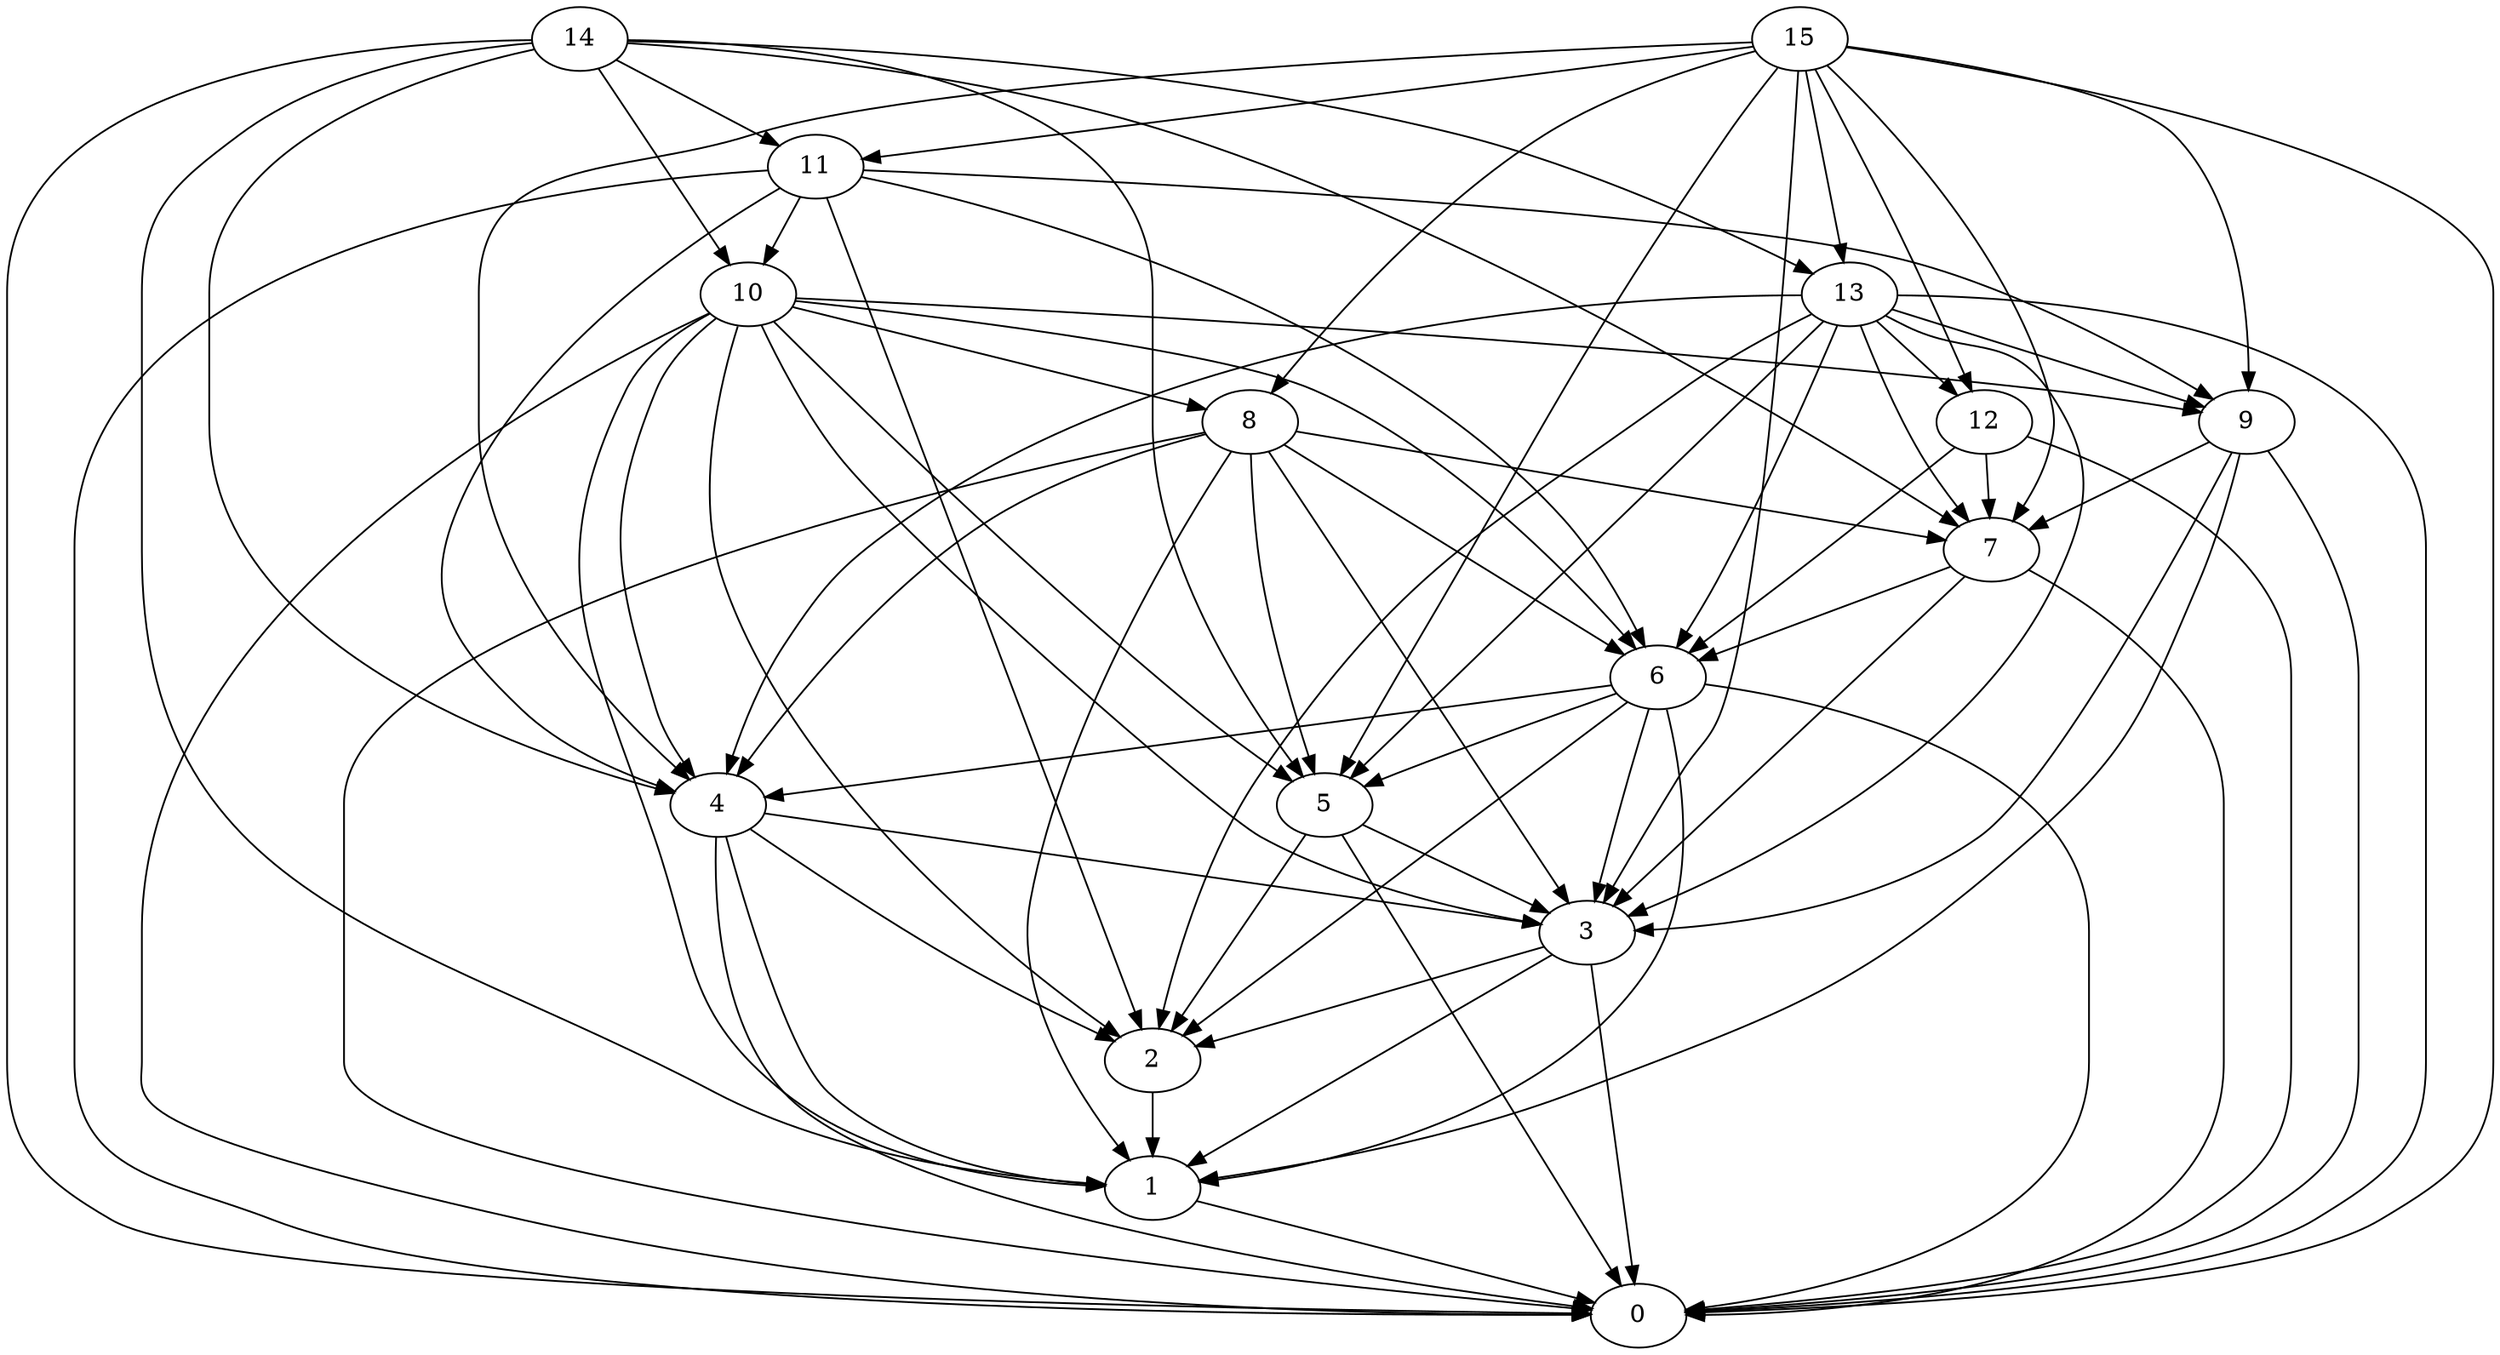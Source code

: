 digraph "Random_Nodes_16_Density_4.81_CCR_10.10_WeightType_Random_Homogeneous-6" {
14 [Weight=10];
15 [Weight=4];
11 [Weight=6];
13 [Weight=6];
10 [Weight=7];
9 [Weight=10];
12 [Weight=9];
8 [Weight=5];
7 [Weight=6];
6 [Weight=2];
4 [Weight=3];
5 [Weight=5];
3 [Weight=10];
2 [Weight=4];
1 [Weight=9];
0 [Weight=5];
13 -> 6 [Weight=5];
8 -> 5 [Weight=12];
9 -> 1 [Weight=23];
8 -> 0 [Weight=9];
14 -> 5 [Weight=23];
13 -> 3 [Weight=14];
13 -> 2 [Weight=23];
15 -> 9 [Weight=9];
8 -> 7 [Weight=7];
3 -> 0 [Weight=14];
1 -> 0 [Weight=19];
12 -> 7 [Weight=19];
14 -> 13 [Weight=19];
3 -> 2 [Weight=19];
14 -> 11 [Weight=7];
15 -> 13 [Weight=5];
10 -> 4 [Weight=23];
15 -> 0 [Weight=23];
10 -> 0 [Weight=12];
6 -> 0 [Weight=23];
4 -> 1 [Weight=9];
10 -> 1 [Weight=21];
3 -> 1 [Weight=5];
8 -> 3 [Weight=19];
15 -> 7 [Weight=14];
6 -> 4 [Weight=21];
11 -> 2 [Weight=19];
13 -> 4 [Weight=12];
15 -> 3 [Weight=16];
15 -> 12 [Weight=16];
14 -> 4 [Weight=14];
5 -> 3 [Weight=9];
11 -> 4 [Weight=5];
15 -> 8 [Weight=7];
11 -> 0 [Weight=9];
10 -> 8 [Weight=9];
6 -> 5 [Weight=12];
5 -> 0 [Weight=7];
14 -> 0 [Weight=9];
7 -> 3 [Weight=21];
12 -> 0 [Weight=7];
8 -> 1 [Weight=5];
14 -> 10 [Weight=7];
15 -> 11 [Weight=7];
4 -> 0 [Weight=12];
6 -> 3 [Weight=14];
13 -> 0 [Weight=14];
14 -> 7 [Weight=19];
13 -> 12 [Weight=16];
13 -> 9 [Weight=12];
15 -> 4 [Weight=5];
11 -> 6 [Weight=19];
10 -> 5 [Weight=7];
9 -> 0 [Weight=21];
7 -> 6 [Weight=9];
6 -> 2 [Weight=9];
10 -> 2 [Weight=5];
10 -> 3 [Weight=21];
11 -> 9 [Weight=23];
14 -> 1 [Weight=19];
8 -> 6 [Weight=12];
10 -> 6 [Weight=5];
10 -> 9 [Weight=9];
4 -> 3 [Weight=19];
4 -> 2 [Weight=7];
6 -> 1 [Weight=5];
11 -> 10 [Weight=5];
7 -> 0 [Weight=23];
9 -> 3 [Weight=21];
13 -> 5 [Weight=19];
2 -> 1 [Weight=7];
13 -> 7 [Weight=7];
8 -> 4 [Weight=16];
12 -> 6 [Weight=12];
9 -> 7 [Weight=23];
15 -> 5 [Weight=12];
5 -> 2 [Weight=5];
}
